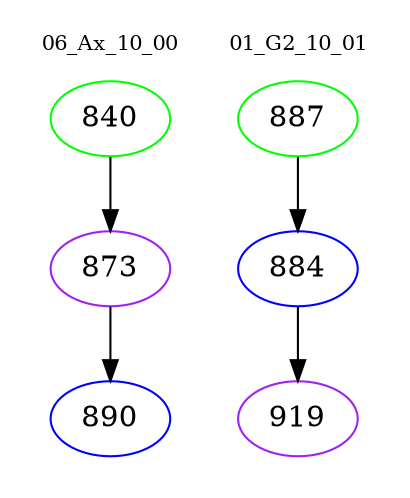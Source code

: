 digraph{
subgraph cluster_0 {
color = white
label = "06_Ax_10_00";
fontsize=10;
T0_840 [label="840", color="green"]
T0_840 -> T0_873 [color="black"]
T0_873 [label="873", color="purple"]
T0_873 -> T0_890 [color="black"]
T0_890 [label="890", color="blue"]
}
subgraph cluster_1 {
color = white
label = "01_G2_10_01";
fontsize=10;
T1_887 [label="887", color="green"]
T1_887 -> T1_884 [color="black"]
T1_884 [label="884", color="blue"]
T1_884 -> T1_919 [color="black"]
T1_919 [label="919", color="purple"]
}
}
